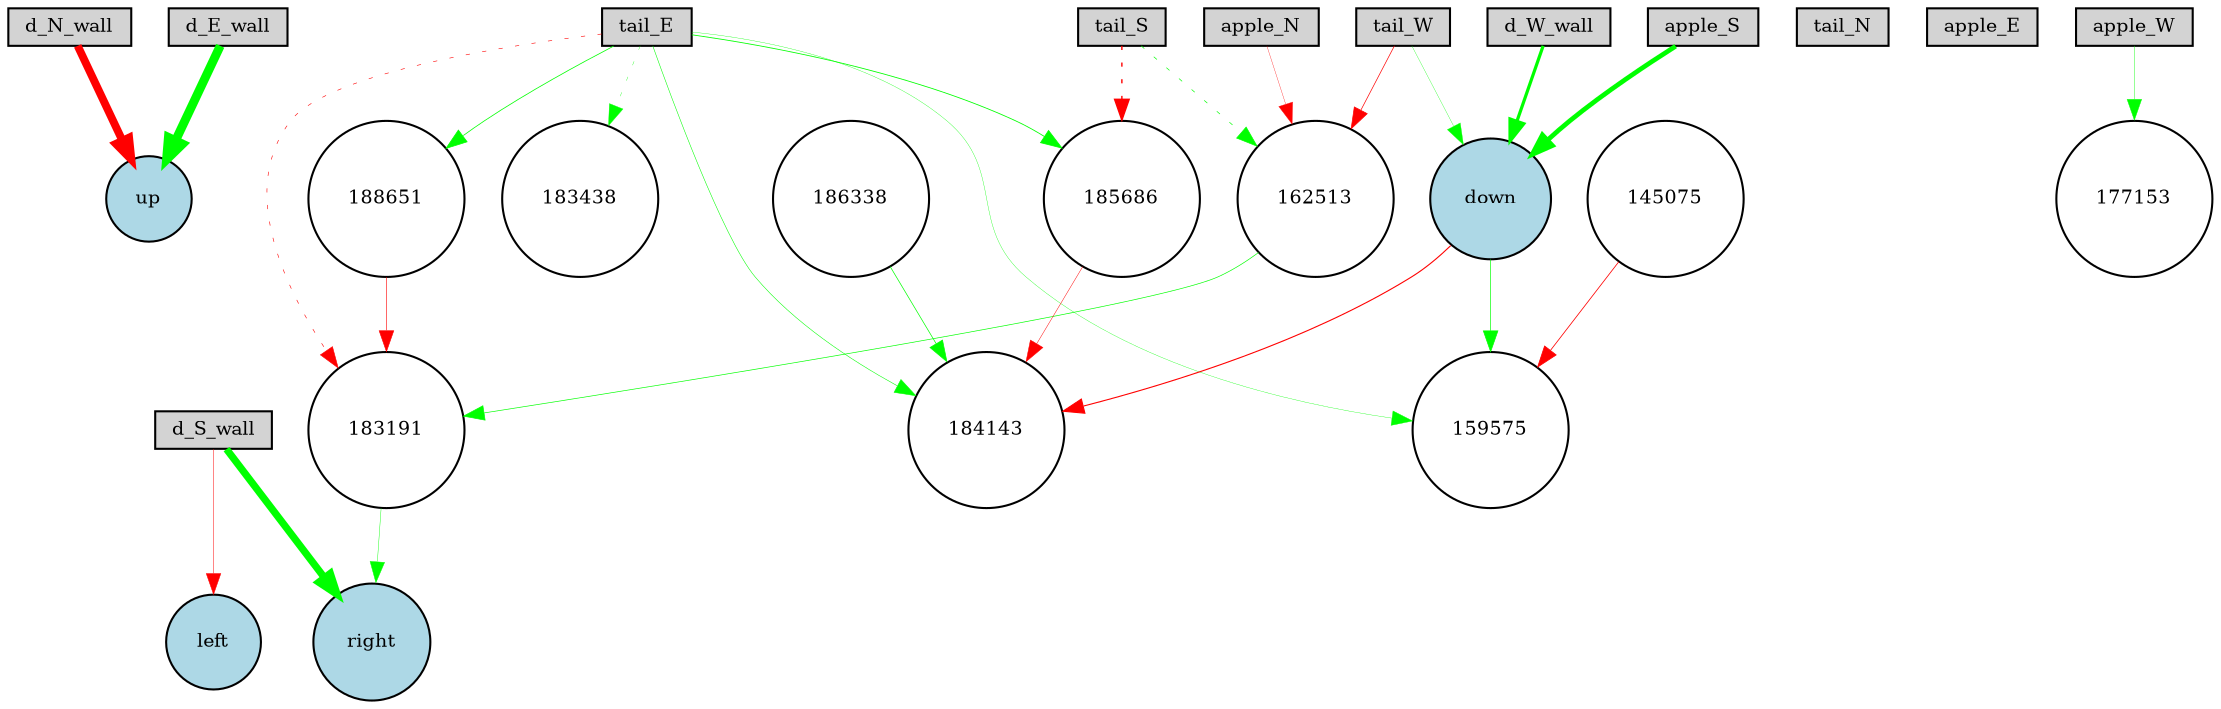 digraph {
	node [fontsize=9 height=0.2 shape=circle width=0.2]
	d_N_wall [fillcolor=lightgray shape=box style=filled]
	d_S_wall [fillcolor=lightgray shape=box style=filled]
	d_E_wall [fillcolor=lightgray shape=box style=filled]
	d_W_wall [fillcolor=lightgray shape=box style=filled]
	tail_N [fillcolor=lightgray shape=box style=filled]
	tail_S [fillcolor=lightgray shape=box style=filled]
	tail_E [fillcolor=lightgray shape=box style=filled]
	tail_W [fillcolor=lightgray shape=box style=filled]
	apple_N [fillcolor=lightgray shape=box style=filled]
	apple_S [fillcolor=lightgray shape=box style=filled]
	apple_E [fillcolor=lightgray shape=box style=filled]
	apple_W [fillcolor=lightgray shape=box style=filled]
	up [fillcolor=lightblue style=filled]
	left [fillcolor=lightblue style=filled]
	down [fillcolor=lightblue style=filled]
	right [fillcolor=lightblue style=filled]
	177153 [fillcolor=white style=filled]
	186338 [fillcolor=white style=filled]
	188651 [fillcolor=white style=filled]
	183438 [fillcolor=white style=filled]
	184143 [fillcolor=white style=filled]
	183191 [fillcolor=white style=filled]
	162513 [fillcolor=white style=filled]
	145075 [fillcolor=white style=filled]
	185686 [fillcolor=white style=filled]
	159575 [fillcolor=white style=filled]
	d_S_wall -> right [color=green penwidth=3.4684886472534155 style=solid]
	d_E_wall -> up [color=green penwidth=4.264390209511607 style=solid]
	d_N_wall -> up [color=red penwidth=3.8055080376140107 style=solid]
	d_W_wall -> down [color=green penwidth=1.5454685976974465 style=solid]
	apple_S -> down [color=green penwidth=2.2738983269264548 style=solid]
	down -> 159575 [color=green penwidth=0.32800486005338936 style=solid]
	145075 -> 159575 [color=red penwidth=0.3811058296919072 style=solid]
	tail_W -> down [color=green penwidth=0.1507468938109038 style=solid]
	d_S_wall -> left [color=red penwidth=0.2268985196910216 style=solid]
	tail_W -> 162513 [color=red penwidth=0.33150051478692555 style=solid]
	tail_E -> 159575 [color=green penwidth=0.16362548102976732 style=solid]
	tail_S -> 162513 [color=green penwidth=0.31745787810931697 style=dotted]
	apple_W -> 177153 [color=green penwidth=0.19836347135665605 style=solid]
	tail_E -> 183191 [color=red penwidth=0.2819540029438393 style=dotted]
	183191 -> right [color=green penwidth=0.20396847247785366 style=solid]
	tail_E -> 183438 [color=green penwidth=0.16557636385268476 style=dotted]
	down -> 184143 [color=red penwidth=0.5272963115830385 style=solid]
	162513 -> 183191 [color=green penwidth=0.3192791166913195 style=solid]
	tail_E -> 184143 [color=green penwidth=0.2577704182414551 style=solid]
	tail_E -> 185686 [color=green penwidth=0.3950213588011038 style=solid]
	185686 -> 184143 [color=red penwidth=0.22358913520164336 style=solid]
	tail_S -> 185686 [color=red penwidth=0.6750178402765172 style=dotted]
	186338 -> 184143 [color=green penwidth=0.3342241138670039 style=solid]
	apple_N -> 162513 [color=red penwidth=0.154534423286193 style=solid]
	tail_E -> 188651 [color=green penwidth=0.36248668520752914 style=solid]
	188651 -> 183191 [color=red penwidth=0.28953970554593256 style=solid]
}
